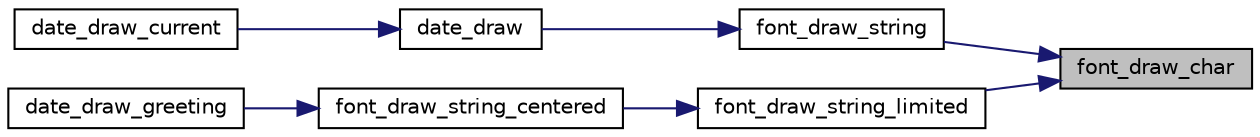 digraph "font_draw_char"
{
 // LATEX_PDF_SIZE
  edge [fontname="Helvetica",fontsize="10",labelfontname="Helvetica",labelfontsize="10"];
  node [fontname="Helvetica",fontsize="10",shape=record];
  rankdir="RL";
  Node1 [label="font_draw_char",height=0.2,width=0.4,color="black", fillcolor="grey75", style="filled", fontcolor="black",tooltip="Draws a given char to the given coordinates in the given buffer."];
  Node1 -> Node2 [dir="back",color="midnightblue",fontsize="10",style="solid",fontname="Helvetica"];
  Node2 [label="font_draw_string",height=0.2,width=0.4,color="black", fillcolor="white", style="filled",URL="$group__font.html#ga84590018142e55d772b7ce9733c06ecf",tooltip="Draws a given string to the given coordinates in the given buffer."];
  Node2 -> Node3 [dir="back",color="midnightblue",fontsize="10",style="solid",fontname="Helvetica"];
  Node3 [label="date_draw",height=0.2,width=0.4,color="black", fillcolor="white", style="filled",URL="$group__date.html#ga4935ca0b464c660a91e7f725da5149ae",tooltip="Draws a date to the given screen coordiantes."];
  Node3 -> Node4 [dir="back",color="midnightblue",fontsize="10",style="solid",fontname="Helvetica"];
  Node4 [label="date_draw_current",height=0.2,width=0.4,color="black", fillcolor="white", style="filled",URL="$group__date.html#gac6b60c120a9b43280cf175cc7fb7f047",tooltip="Draws the current date to the top left corner of the screen."];
  Node1 -> Node5 [dir="back",color="midnightblue",fontsize="10",style="solid",fontname="Helvetica"];
  Node5 [label="font_draw_string_limited",height=0.2,width=0.4,color="black", fillcolor="white", style="filled",URL="$group__font.html#ga9b434230690465196da266df4141511d",tooltip="Draws a substring of a string to the given coordinates in the given buffer."];
  Node5 -> Node6 [dir="back",color="midnightblue",fontsize="10",style="solid",fontname="Helvetica"];
  Node6 [label="font_draw_string_centered",height=0.2,width=0.4,color="black", fillcolor="white", style="filled",URL="$group__font.html#ga76f55190cabfad9be834e7f9b435441d",tooltip="Draws a substring of a string centered in the given coordinates in the given buffer."];
  Node6 -> Node7 [dir="back",color="midnightblue",fontsize="10",style="solid",fontname="Helvetica"];
  Node7 [label="date_draw_greeting",height=0.2,width=0.4,color="black", fillcolor="white", style="filled",URL="$group__date.html#gaaf00425c1e5044b7a17bb4331de4ceb8",tooltip="Draws a greeting according to the current date to the given screen coordinates."];
}
